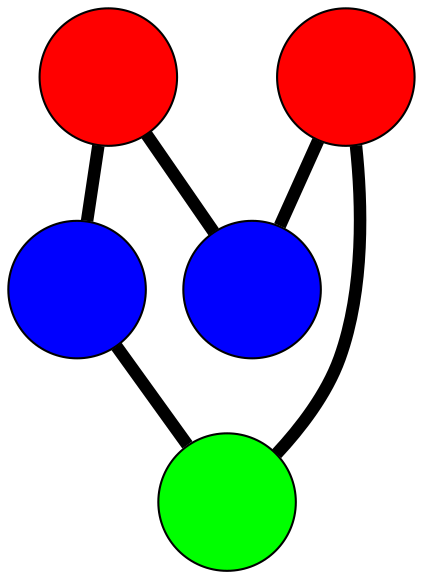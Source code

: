 graph G {
	graph [bb="-109.31,-115.27,113.31,103.15",
		overlap=false,
		sep=0.0,
		splines=true
	];
	node [color=black,
		fixedsize=true,
		fontname="Latin Modern Math",
		fontsize=42,
		height=.92,
		label="\N",
		penwidth=1,
		shape=circle,
		width=.92
	];
	edge [color=black,
		penwidth=6,
		style=bold
	];
	0	 [fillcolor=red,
		height=0.91667,
		label="",
		pos="-76.306,-31.326",
		style=filled,
		width=0.91667];
	2	 [fillcolor=blue,
		height=0.91667,
		label="",
		pos="6.298,-82.272",
		style=filled,
		width=0.91667];
	0 -- 2	 [pos="-47.878,-48.859 -39.478,-54.04 -30.288,-59.708 -21.902,-64.88"];
	3	 [fillcolor=blue,
		height=0.91667,
		label="",
		pos="-53.535,62.987",
		style=filled,
		width=0.91667];
	0 -- 3	 [pos="-68.533,0.86698 -66.214,10.472 -63.672,21.002 -61.35,30.618"];
	1	 [fillcolor=red,
		height=0.91667,
		label="",
		pos="43.238,70.147",
		style=filled,
		width=0.91667];
	1 -- 3	 [pos="10.205,67.703 0.34873,66.973 -10.455,66.174 -20.323,65.444"];
	4	 [fillcolor=green,
		height=0.91667,
		label="",
		pos="80.305,-19.535",
		style=filled,
		width=0.91667];
	1 -- 4	 [pos="55.891,39.534 59.666,30.401 63.804,20.388 67.584,11.244"];
	2 -- 4	 [pos="31.767,-60.681 39.293,-54.301 47.527,-47.322 55.04,-40.953"];
}

